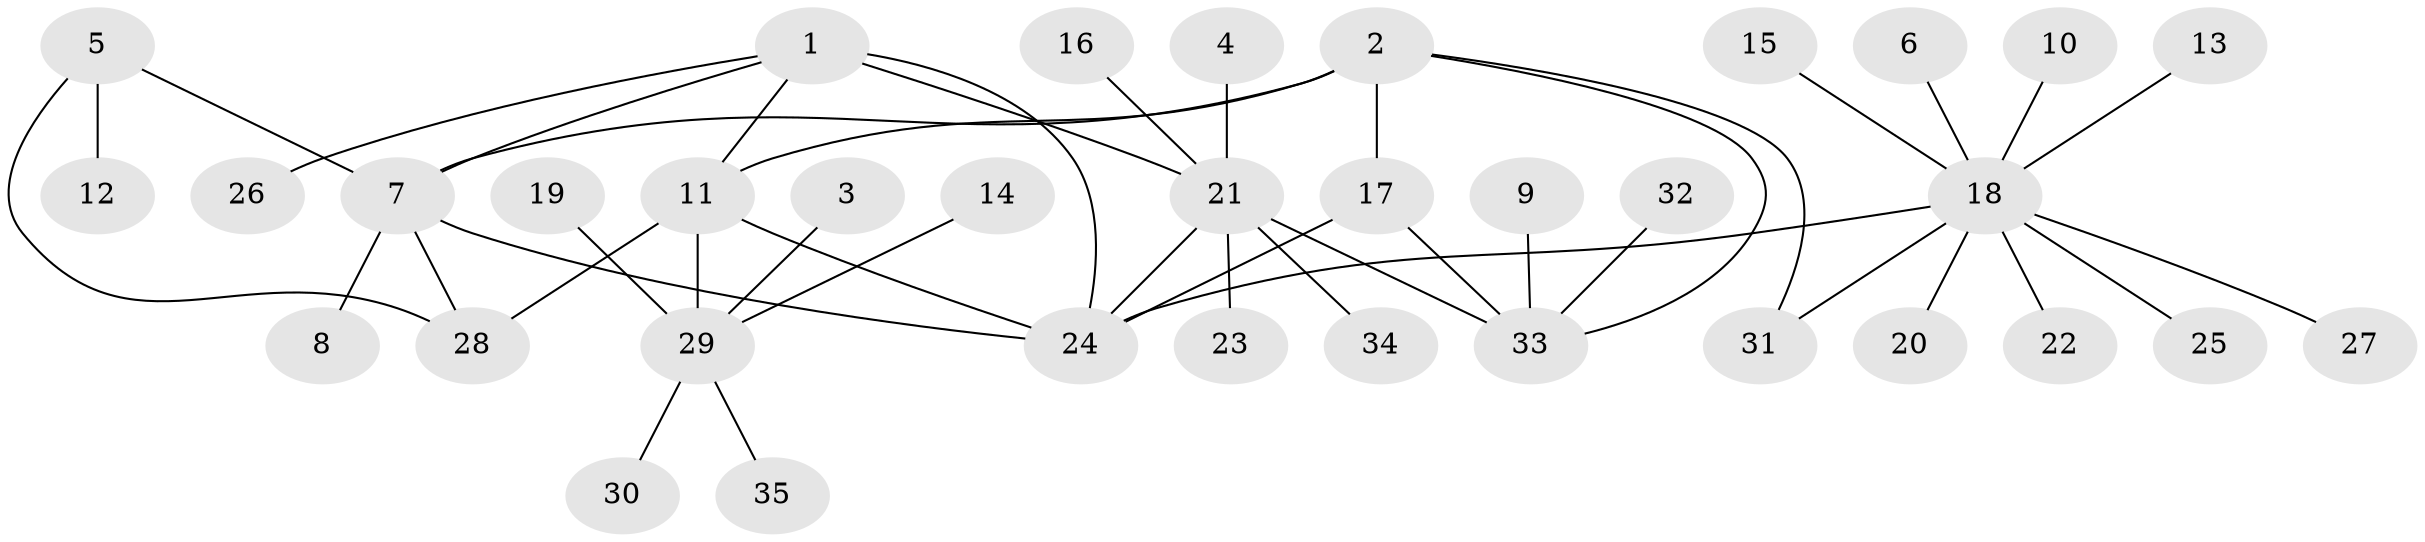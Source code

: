 // original degree distribution, {5: 0.057971014492753624, 4: 0.028985507246376812, 8: 0.014492753623188406, 10: 0.014492753623188406, 3: 0.07246376811594203, 7: 0.014492753623188406, 9: 0.014492753623188406, 6: 0.028985507246376812, 13: 0.014492753623188406, 1: 0.6086956521739131, 2: 0.13043478260869565}
// Generated by graph-tools (version 1.1) at 2025/02/03/09/25 03:02:33]
// undirected, 35 vertices, 44 edges
graph export_dot {
graph [start="1"]
  node [color=gray90,style=filled];
  1;
  2;
  3;
  4;
  5;
  6;
  7;
  8;
  9;
  10;
  11;
  12;
  13;
  14;
  15;
  16;
  17;
  18;
  19;
  20;
  21;
  22;
  23;
  24;
  25;
  26;
  27;
  28;
  29;
  30;
  31;
  32;
  33;
  34;
  35;
  1 -- 7 [weight=1.0];
  1 -- 11 [weight=1.0];
  1 -- 21 [weight=2.0];
  1 -- 24 [weight=1.0];
  1 -- 26 [weight=1.0];
  2 -- 7 [weight=1.0];
  2 -- 11 [weight=1.0];
  2 -- 17 [weight=1.0];
  2 -- 31 [weight=1.0];
  2 -- 33 [weight=1.0];
  3 -- 29 [weight=1.0];
  4 -- 21 [weight=1.0];
  5 -- 7 [weight=1.0];
  5 -- 12 [weight=1.0];
  5 -- 28 [weight=1.0];
  6 -- 18 [weight=1.0];
  7 -- 8 [weight=1.0];
  7 -- 24 [weight=1.0];
  7 -- 28 [weight=1.0];
  9 -- 33 [weight=1.0];
  10 -- 18 [weight=1.0];
  11 -- 24 [weight=1.0];
  11 -- 28 [weight=1.0];
  11 -- 29 [weight=2.0];
  13 -- 18 [weight=1.0];
  14 -- 29 [weight=1.0];
  15 -- 18 [weight=1.0];
  16 -- 21 [weight=1.0];
  17 -- 24 [weight=1.0];
  17 -- 33 [weight=1.0];
  18 -- 20 [weight=1.0];
  18 -- 22 [weight=1.0];
  18 -- 24 [weight=2.0];
  18 -- 25 [weight=1.0];
  18 -- 27 [weight=1.0];
  18 -- 31 [weight=1.0];
  19 -- 29 [weight=1.0];
  21 -- 23 [weight=1.0];
  21 -- 24 [weight=1.0];
  21 -- 33 [weight=1.0];
  21 -- 34 [weight=1.0];
  29 -- 30 [weight=1.0];
  29 -- 35 [weight=1.0];
  32 -- 33 [weight=1.0];
}
